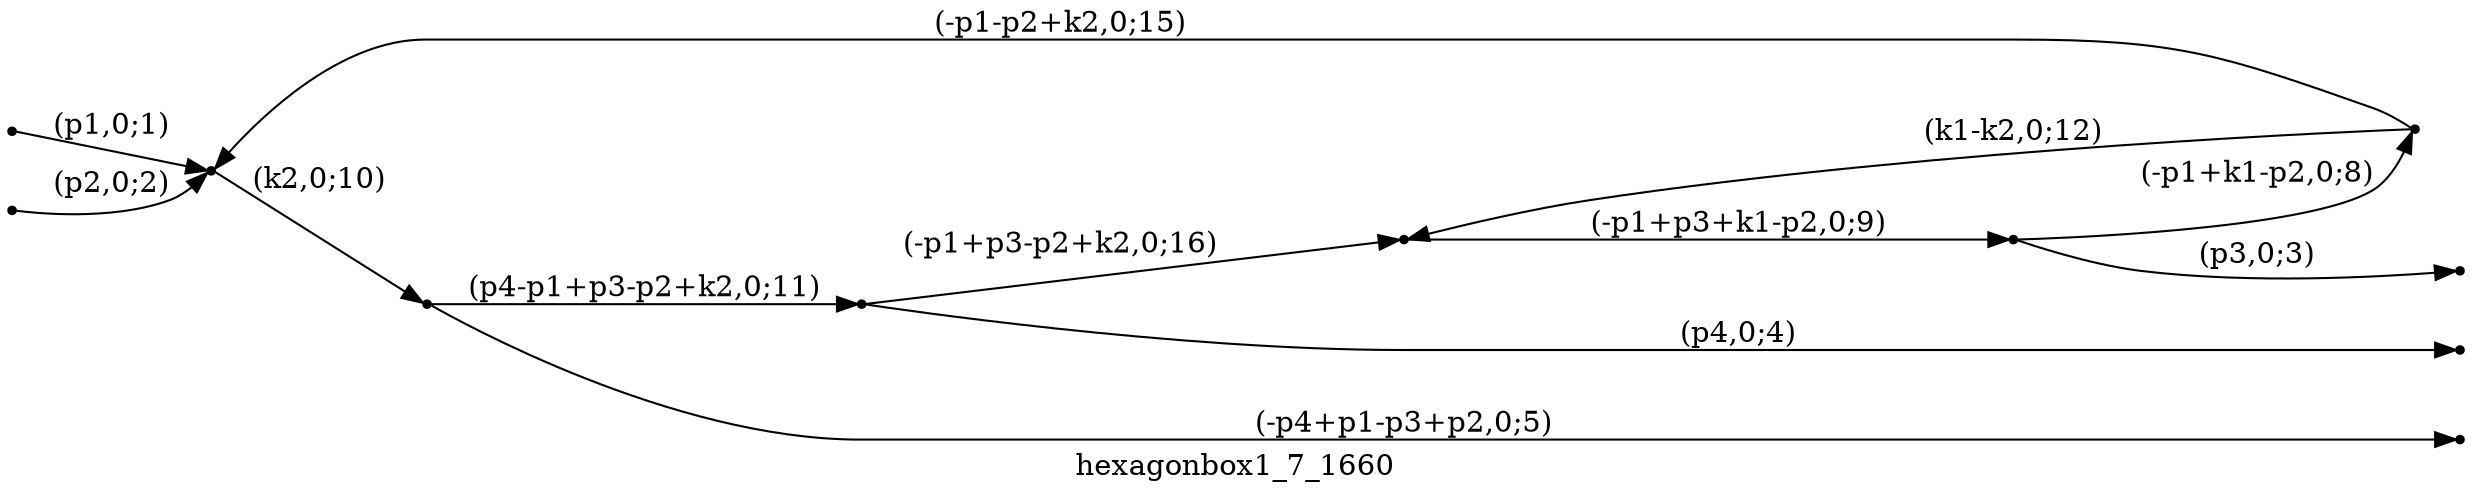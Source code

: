 digraph hexagonbox1_7_1660 {
  label="hexagonbox1_7_1660";
  rankdir="LR";
  subgraph edges {
    -1 -> 5 [label="(p1,0;1)"];
    -2 -> 5 [label="(p2,0;2)"];
    1 -> -3 [label="(p3,0;3)"];
    6 -> -4 [label="(p4,0;4)"];
    2 -> -5 [label="(-p4+p1-p3+p2,0;5)"];
    1 -> 4 [label="(-p1+k1-p2,0;8)"];
    3 -> 1 [label="(-p1+p3+k1-p2,0;9)"];
    5 -> 2 [label="(k2,0;10)"];
    2 -> 6 [label="(p4-p1+p3-p2+k2,0;11)"];
    4 -> 3 [label="(k1-k2,0;12)"];
    4 -> 5 [label="(-p1-p2+k2,0;15)"];
    6 -> 3 [label="(-p1+p3-p2+k2,0;16)"];
  }
  subgraph incoming { rank="source"; -1; -2; }
  subgraph outgoing { rank="sink"; -3; -4; -5; }
-5 [shape=point];
-4 [shape=point];
-3 [shape=point];
-2 [shape=point];
-1 [shape=point];
1 [shape=point];
2 [shape=point];
3 [shape=point];
4 [shape=point];
5 [shape=point];
6 [shape=point];
}

